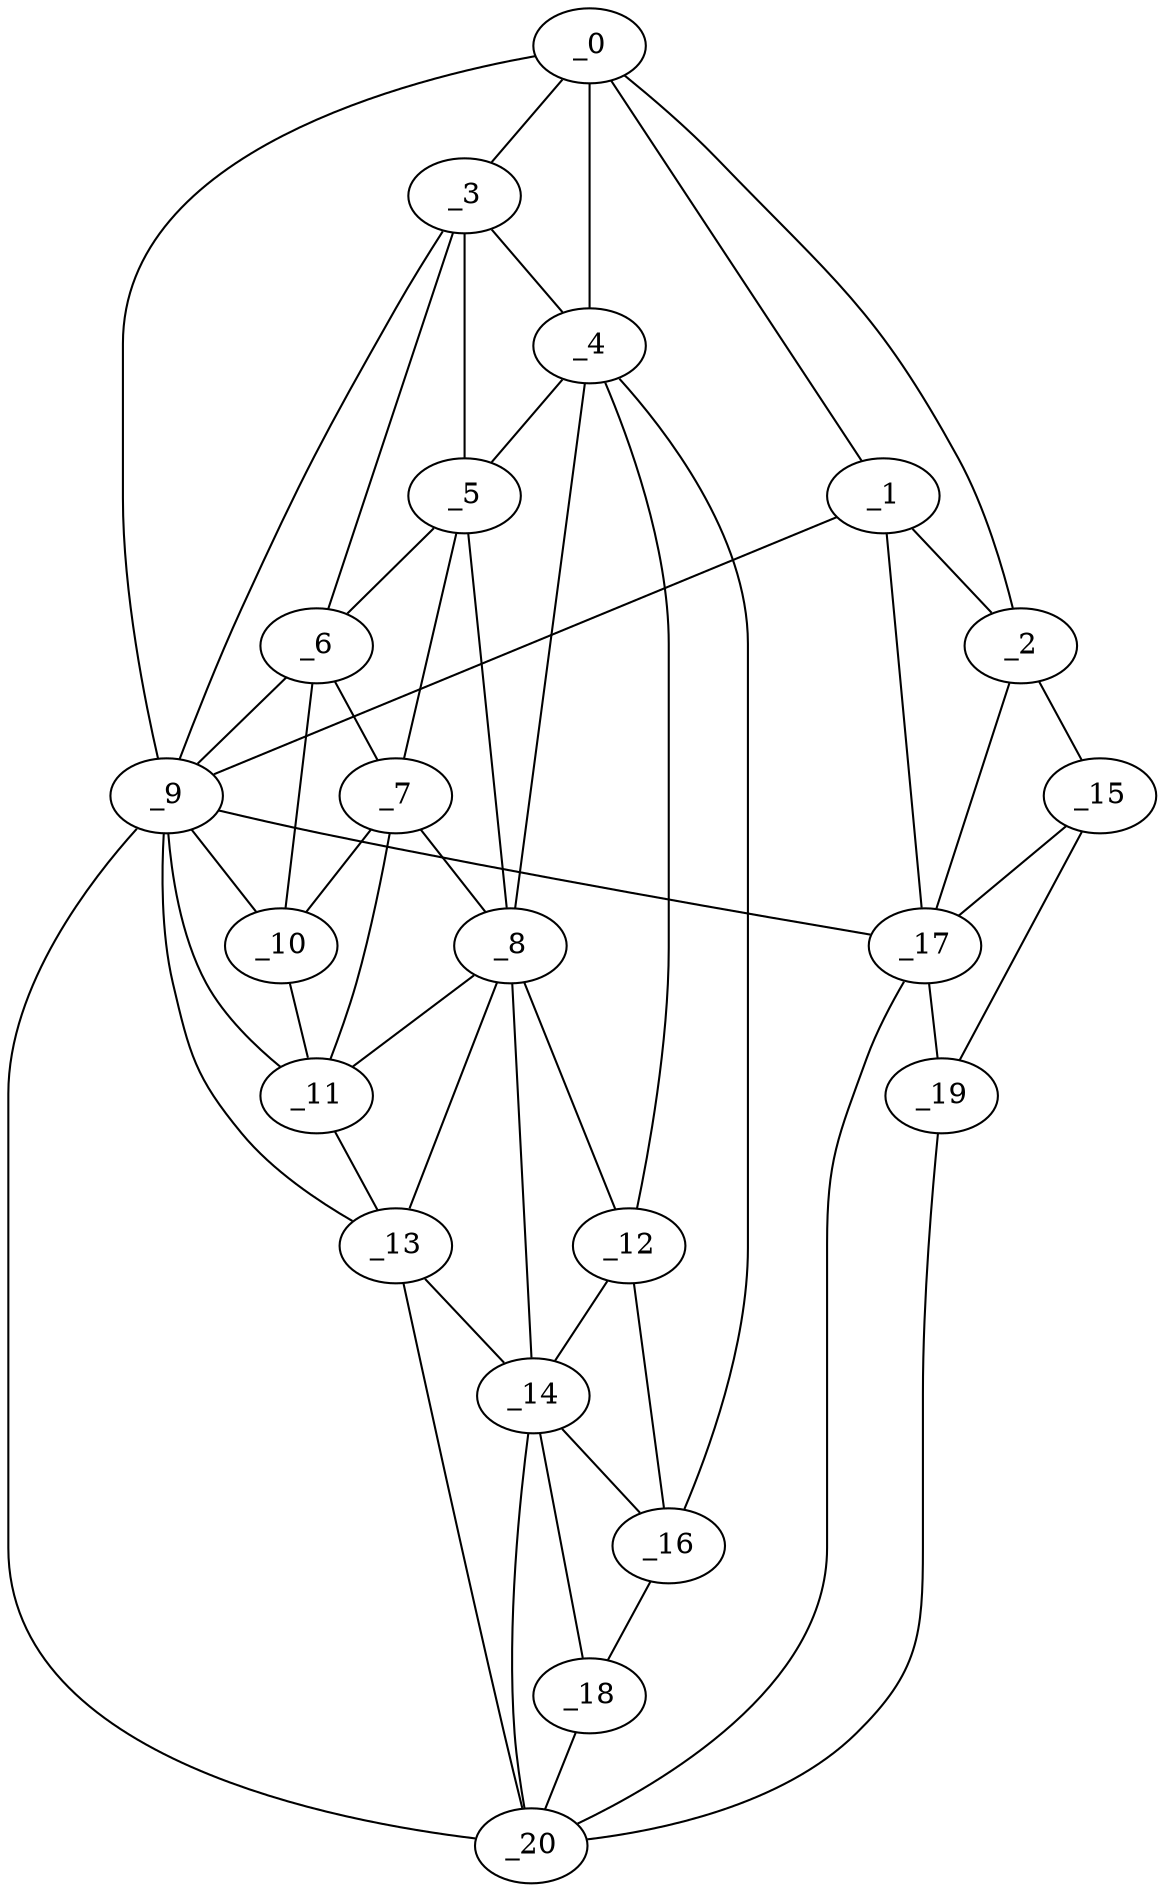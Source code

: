 graph "obj92__0.gxl" {
	_0	 [x=38,
		y=41];
	_1	 [x=44,
		y=34];
	_0 -- _1	 [valence=1];
	_2	 [x=47,
		y=7];
	_0 -- _2	 [valence=1];
	_3	 [x=48,
		y=73];
	_0 -- _3	 [valence=1];
	_4	 [x=54,
		y=95];
	_0 -- _4	 [valence=1];
	_9	 [x=63,
		y=60];
	_0 -- _9	 [valence=2];
	_1 -- _2	 [valence=1];
	_1 -- _9	 [valence=2];
	_17	 [x=81,
		y=32];
	_1 -- _17	 [valence=2];
	_15	 [x=77,
		y=6];
	_2 -- _15	 [valence=1];
	_2 -- _17	 [valence=1];
	_3 -- _4	 [valence=2];
	_5	 [x=55,
		y=80];
	_3 -- _5	 [valence=2];
	_6	 [x=57,
		y=70];
	_3 -- _6	 [valence=2];
	_3 -- _9	 [valence=2];
	_4 -- _5	 [valence=1];
	_8	 [x=62,
		y=95];
	_4 -- _8	 [valence=2];
	_12	 [x=69,
		y=100];
	_4 -- _12	 [valence=2];
	_16	 [x=80,
		y=112];
	_4 -- _16	 [valence=1];
	_5 -- _6	 [valence=2];
	_7	 [x=60,
		y=76];
	_5 -- _7	 [valence=2];
	_5 -- _8	 [valence=2];
	_6 -- _7	 [valence=2];
	_6 -- _9	 [valence=2];
	_10	 [x=63,
		y=71];
	_6 -- _10	 [valence=1];
	_7 -- _8	 [valence=2];
	_7 -- _10	 [valence=2];
	_11	 [x=67,
		y=76];
	_7 -- _11	 [valence=1];
	_8 -- _11	 [valence=1];
	_8 -- _12	 [valence=1];
	_13	 [x=72,
		y=79];
	_8 -- _13	 [valence=2];
	_14	 [x=75,
		y=92];
	_8 -- _14	 [valence=1];
	_9 -- _10	 [valence=1];
	_9 -- _11	 [valence=2];
	_9 -- _13	 [valence=2];
	_9 -- _17	 [valence=2];
	_20	 [x=88,
		y=46];
	_9 -- _20	 [valence=2];
	_10 -- _11	 [valence=2];
	_11 -- _13	 [valence=1];
	_12 -- _14	 [valence=2];
	_12 -- _16	 [valence=1];
	_13 -- _14	 [valence=2];
	_13 -- _20	 [valence=2];
	_14 -- _16	 [valence=2];
	_18	 [x=86,
		y=115];
	_14 -- _18	 [valence=1];
	_14 -- _20	 [valence=2];
	_15 -- _17	 [valence=2];
	_19	 [x=88,
		y=39];
	_15 -- _19	 [valence=1];
	_16 -- _18	 [valence=1];
	_17 -- _19	 [valence=1];
	_17 -- _20	 [valence=2];
	_18 -- _20	 [valence=1];
	_19 -- _20	 [valence=1];
}
